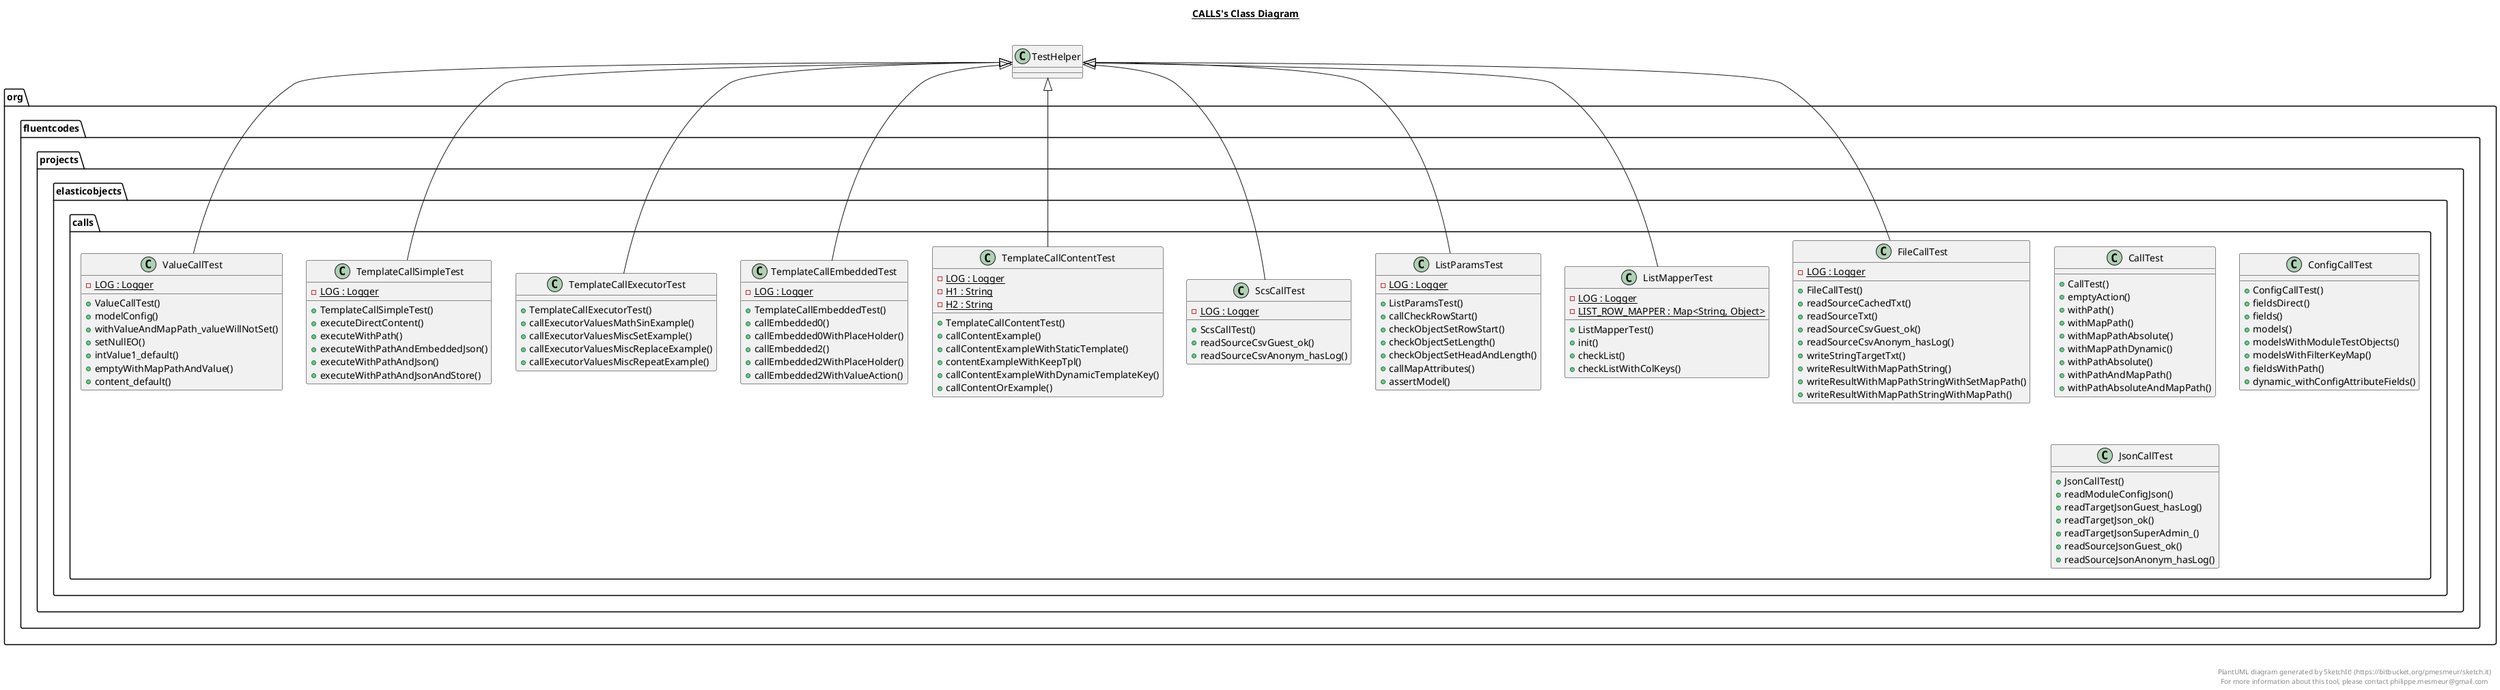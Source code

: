 @startuml

title __CALLS's Class Diagram__\n

  package org.fluentcodes.projects.elasticobjects {
    package org.fluentcodes.projects.elasticobjects.calls {
      class CallTest {
          + CallTest()
          + emptyAction()
          + withPath()
          + withMapPath()
          + withMapPathAbsolute()
          + withMapPathDynamic()
          + withPathAbsolute()
          + withPathAndMapPath()
          + withPathAbsoluteAndMapPath()
      }
    }
  }
  

  package org.fluentcodes.projects.elasticobjects {
    package org.fluentcodes.projects.elasticobjects.calls {
      class ConfigCallTest {
          + ConfigCallTest()
          + fieldsDirect()
          + fields()
          + models()
          + modelsWithModuleTestObjects()
          + modelsWithFilterKeyMap()
          + fieldsWithPath()
          + dynamic_withConfigAttributeFields()
      }
    }
  }
  

  package org.fluentcodes.projects.elasticobjects {
    package org.fluentcodes.projects.elasticobjects.calls {
      class FileCallTest {
          {static} - LOG : Logger
          + FileCallTest()
          + readSourceCachedTxt()
          + readSourceTxt()
          + readSourceCsvGuest_ok()
          + readSourceCsvAnonym_hasLog()
          + writeStringTargetTxt()
          + writeResultWithMapPathString()
          + writeResultWithMapPathStringWithSetMapPath()
          + writeResultWithMapPathStringWithMapPath()
      }
    }
  }
  

  package org.fluentcodes.projects.elasticobjects {
    package org.fluentcodes.projects.elasticobjects.calls {
      class JsonCallTest {
          + JsonCallTest()
          + readModuleConfigJson()
          + readTargetJsonGuest_hasLog()
          + readTargetJson_ok()
          + readTargetJsonSuperAdmin_()
          + readSourceJsonGuest_ok()
          + readSourceJsonAnonym_hasLog()
      }
    }
  }
  

  package org.fluentcodes.projects.elasticobjects {
    package org.fluentcodes.projects.elasticobjects.calls {
      class ListMapperTest {
          {static} - LOG : Logger
          {static} - LIST_ROW_MAPPER : Map<String, Object>
          + ListMapperTest()
          + init()
          + checkList()
          + checkListWithColKeys()
      }
    }
  }
  

  package org.fluentcodes.projects.elasticobjects {
    package org.fluentcodes.projects.elasticobjects.calls {
      class ListParamsTest {
          {static} - LOG : Logger
          + ListParamsTest()
          + callCheckRowStart()
          + checkObjectSetRowStart()
          + checkObjectSetLength()
          + checkObjectSetHeadAndLength()
          + callMapAttributes()
          + assertModel()
      }
    }
  }
  

  package org.fluentcodes.projects.elasticobjects {
    package org.fluentcodes.projects.elasticobjects.calls {
      class ScsCallTest {
          {static} - LOG : Logger
          + ScsCallTest()
          + readSourceCsvGuest_ok()
          + readSourceCsvAnonym_hasLog()
      }
    }
  }
  

  package org.fluentcodes.projects.elasticobjects {
    package org.fluentcodes.projects.elasticobjects.calls {
      class TemplateCallContentTest {
          {static} - LOG : Logger
          {static} - H1 : String
          {static} - H2 : String
          + TemplateCallContentTest()
          + callContentExample()
          + callContentExampleWithStaticTemplate()
          + contentExampleWithKeepTpl()
          + callContentExampleWithDynamicTemplateKey()
          + callContentOrExample()
      }
    }
  }
  

  package org.fluentcodes.projects.elasticobjects {
    package org.fluentcodes.projects.elasticobjects.calls {
      class TemplateCallEmbeddedTest {
          {static} - LOG : Logger
          + TemplateCallEmbeddedTest()
          + callEmbedded0()
          + callEmbedded0WithPlaceHolder()
          + callEmbedded2()
          + callEmbedded2WithPlaceHolder()
          + callEmbedded2WithValueAction()
      }
    }
  }
  

  package org.fluentcodes.projects.elasticobjects {
    package org.fluentcodes.projects.elasticobjects.calls {
      class TemplateCallExecutorTest {
          + TemplateCallExecutorTest()
          + callExecutorValuesMathSinExample()
          + callExecutorValuesMiscSetExample()
          + callExecutorValuesMiscReplaceExample()
          + callExecutorValuesMiscRepeatExample()
      }
    }
  }
  

  package org.fluentcodes.projects.elasticobjects {
    package org.fluentcodes.projects.elasticobjects.calls {
      class TemplateCallSimpleTest {
          {static} - LOG : Logger
          + TemplateCallSimpleTest()
          + executeDirectContent()
          + executeWithPath()
          + executeWithPathAndEmbeddedJson()
          + executeWithPathAndJson()
          + executeWithPathAndJsonAndStore()
      }
    }
  }
  

  package org.fluentcodes.projects.elasticobjects {
    package org.fluentcodes.projects.elasticobjects.calls {
      class ValueCallTest {
          {static} - LOG : Logger
          + ValueCallTest()
          + modelConfig()
          + withValueAndMapPath_valueWillNotSet()
          + setNullEO()
          + intValue1_default()
          + emptyWithMapPathAndValue()
          + content_default()
      }
    }
  }
  

  FileCallTest -up-|> TestHelper
  ListMapperTest -up-|> TestHelper
  ListParamsTest -up-|> TestHelper
  ScsCallTest -up-|> TestHelper
  TemplateCallContentTest -up-|> TestHelper
  TemplateCallEmbeddedTest -up-|> TestHelper
  TemplateCallExecutorTest -up-|> TestHelper
  TemplateCallSimpleTest -up-|> TestHelper
  ValueCallTest -up-|> TestHelper


right footer


PlantUML diagram generated by SketchIt! (https://bitbucket.org/pmesmeur/sketch.it)
For more information about this tool, please contact philippe.mesmeur@gmail.com
endfooter

@enduml
